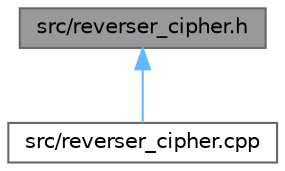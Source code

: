 digraph "src/reverser_cipher.h"
{
 // LATEX_PDF_SIZE
  bgcolor="transparent";
  edge [fontname=Helvetica,fontsize=10,labelfontname=Helvetica,labelfontsize=10];
  node [fontname=Helvetica,fontsize=10,shape=box,height=0.2,width=0.4];
  Node1 [id="Node000001",label="src/reverser_cipher.h",height=0.2,width=0.4,color="gray40", fillcolor="grey60", style="filled", fontcolor="black",tooltip="Заголовочный файл для класса ReverserCipher."];
  Node1 -> Node2 [id="edge1_Node000001_Node000002",dir="back",color="steelblue1",style="solid",tooltip=" "];
  Node2 [id="Node000002",label="src/reverser_cipher.cpp",height=0.2,width=0.4,color="grey40", fillcolor="white", style="filled",URL="$reverser__cipher_8cpp.html",tooltip="Реализация класса ReverserCipher для шифрования и дешифрования методом реверса по блокам."];
}

